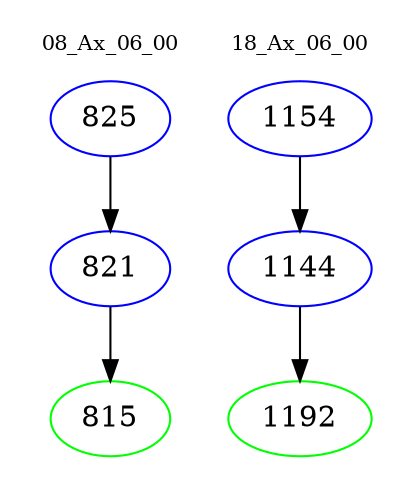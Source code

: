digraph{
subgraph cluster_0 {
color = white
label = "08_Ax_06_00";
fontsize=10;
T0_825 [label="825", color="blue"]
T0_825 -> T0_821 [color="black"]
T0_821 [label="821", color="blue"]
T0_821 -> T0_815 [color="black"]
T0_815 [label="815", color="green"]
}
subgraph cluster_1 {
color = white
label = "18_Ax_06_00";
fontsize=10;
T1_1154 [label="1154", color="blue"]
T1_1154 -> T1_1144 [color="black"]
T1_1144 [label="1144", color="blue"]
T1_1144 -> T1_1192 [color="black"]
T1_1192 [label="1192", color="green"]
}
}
